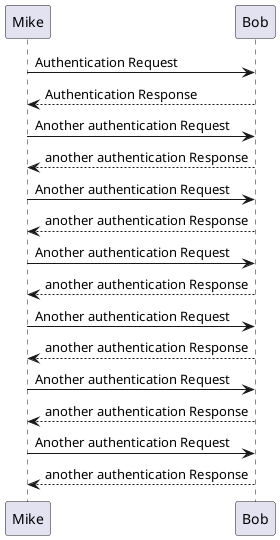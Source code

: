 @startuml
Mike -> Bob: Authentication Request
Bob --> Mike: Authentication Response

Mike -> Bob: Another authentication Request
Mike <-- Bob: another authentication Response

Mike -> Bob: Another authentication Request
Mike <-- Bob: another authentication Response

Mike -> Bob: Another authentication Request
Mike <-- Bob: another authentication Response

Mike -> Bob: Another authentication Request
Mike <-- Bob: another authentication Response

Mike -> Bob: Another authentication Request
Mike <-- Bob: another authentication Response

Mike -> Bob: Another authentication Request
Mike <-- Bob: another authentication Response
@enduml
